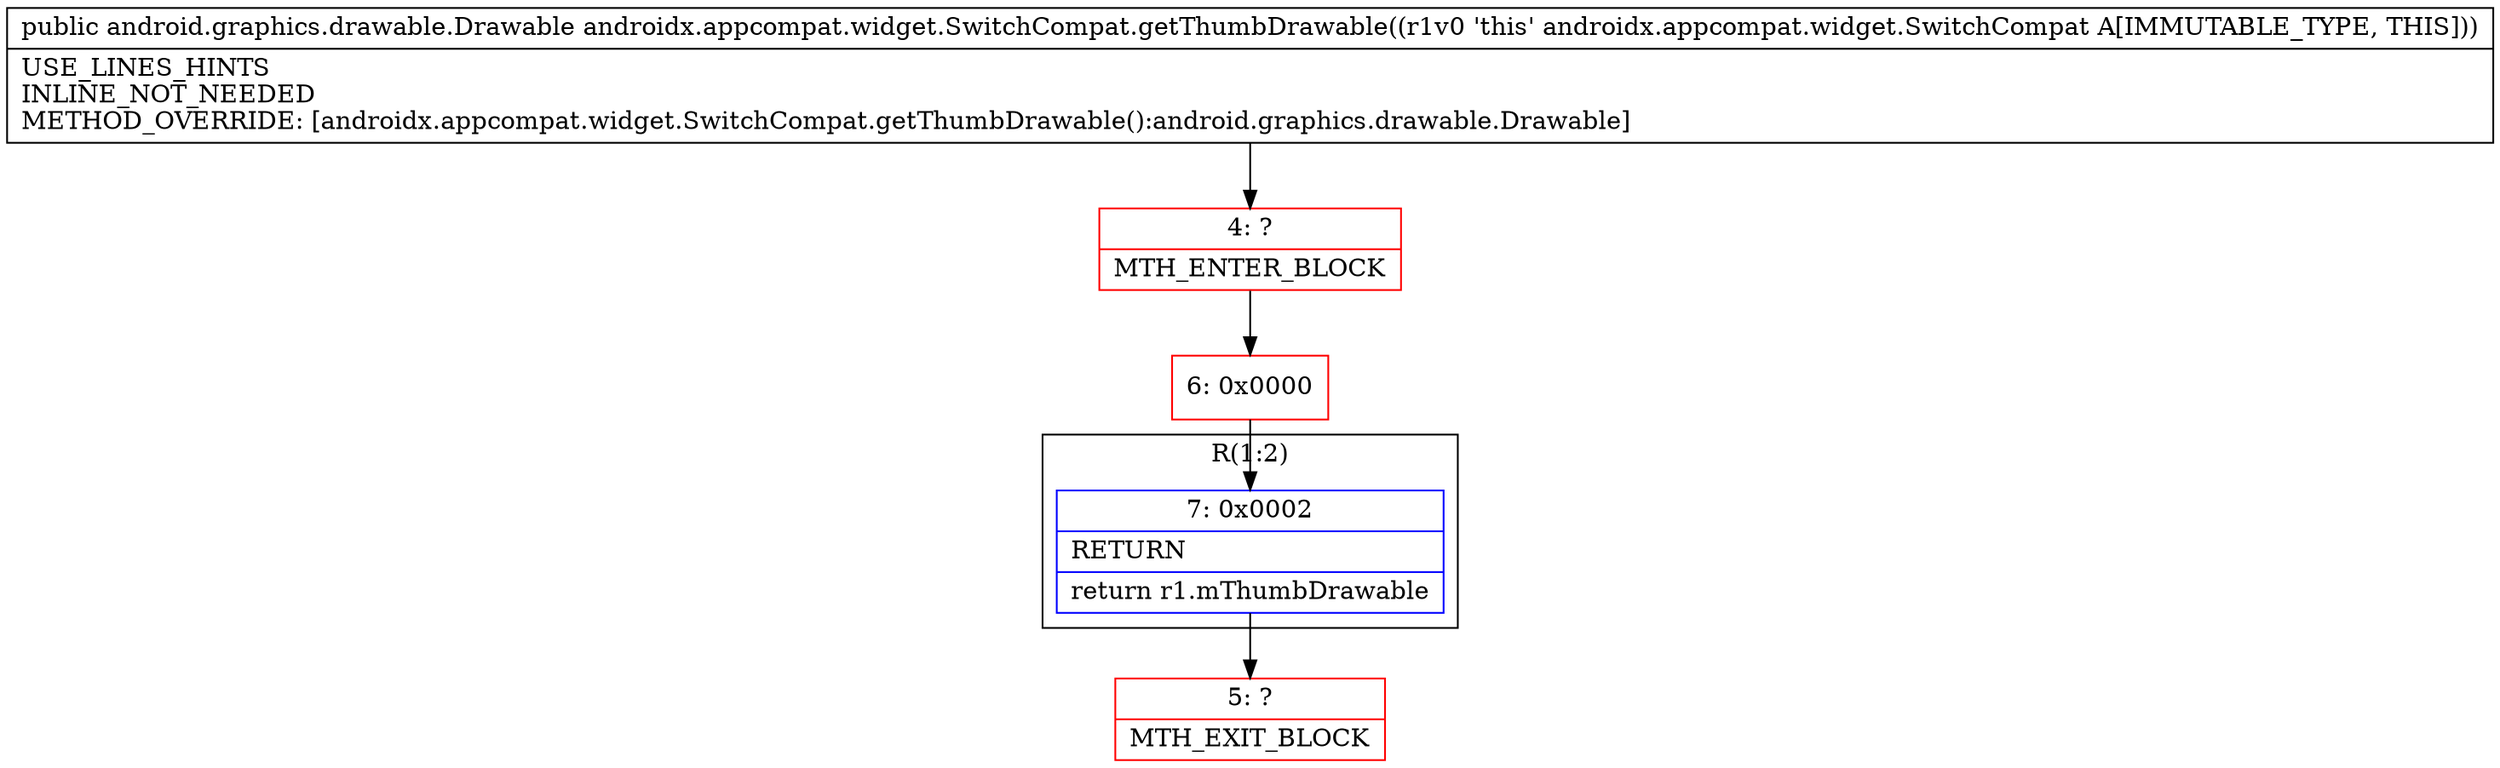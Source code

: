 digraph "CFG forandroidx.appcompat.widget.SwitchCompat.getThumbDrawable()Landroid\/graphics\/drawable\/Drawable;" {
subgraph cluster_Region_1008901825 {
label = "R(1:2)";
node [shape=record,color=blue];
Node_7 [shape=record,label="{7\:\ 0x0002|RETURN\l|return r1.mThumbDrawable\l}"];
}
Node_4 [shape=record,color=red,label="{4\:\ ?|MTH_ENTER_BLOCK\l}"];
Node_6 [shape=record,color=red,label="{6\:\ 0x0000}"];
Node_5 [shape=record,color=red,label="{5\:\ ?|MTH_EXIT_BLOCK\l}"];
MethodNode[shape=record,label="{public android.graphics.drawable.Drawable androidx.appcompat.widget.SwitchCompat.getThumbDrawable((r1v0 'this' androidx.appcompat.widget.SwitchCompat A[IMMUTABLE_TYPE, THIS]))  | USE_LINES_HINTS\lINLINE_NOT_NEEDED\lMETHOD_OVERRIDE: [androidx.appcompat.widget.SwitchCompat.getThumbDrawable():android.graphics.drawable.Drawable]\l}"];
MethodNode -> Node_4;Node_7 -> Node_5;
Node_4 -> Node_6;
Node_6 -> Node_7;
}

